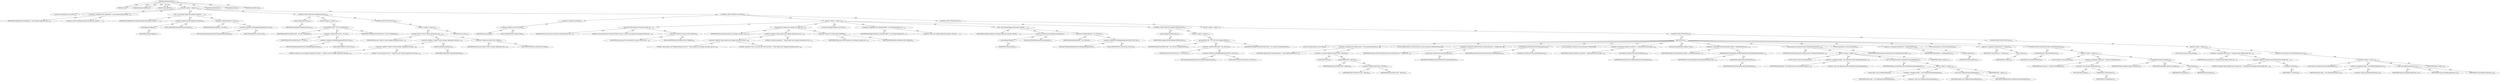 digraph "addVendorFiles" {  
"111669149719" [label = <(METHOD,addVendorFiles)<SUB>453</SUB>> ]
"115964117014" [label = <(PARAM,this)<SUB>453</SUB>> ]
"115964117044" [label = <(PARAM,Hashtable ejbFiles)<SUB>453</SUB>> ]
"115964117045" [label = <(PARAM,String ddPrefix)<SUB>453</SUB>> ]
"25769803801" [label = <(BLOCK,&lt;empty&gt;,&lt;empty&gt;)<SUB>453</SUB>> ]
"94489280515" [label = <(LOCAL,File weblogicDD: java.io.File)<SUB>454</SUB>> ]
"30064771168" [label = <(&lt;operator&gt;.assignment,File weblogicDD = new File(getConfig().descript...)<SUB>454</SUB>> ]
"68719476841" [label = <(IDENTIFIER,weblogicDD,File weblogicDD = new File(getConfig().descript...)<SUB>454</SUB>> ]
"30064771169" [label = <(&lt;operator&gt;.alloc,new File(getConfig().descriptorDir, ddPrefix + ...)<SUB>454</SUB>> ]
"30064771170" [label = <(&lt;init&gt;,new File(getConfig().descriptorDir, ddPrefix + ...)<SUB>454</SUB>> ]
"68719476842" [label = <(IDENTIFIER,weblogicDD,new File(getConfig().descriptorDir, ddPrefix + ...)<SUB>454</SUB>> ]
"30064771171" [label = <(&lt;operator&gt;.fieldAccess,getConfig().descriptorDir)<SUB>454</SUB>> ]
"30064771172" [label = <(getConfig,getConfig())<SUB>454</SUB>> ]
"68719476760" [label = <(IDENTIFIER,this,getConfig())<SUB>454</SUB>> ]
"55834574892" [label = <(FIELD_IDENTIFIER,descriptorDir,descriptorDir)<SUB>454</SUB>> ]
"30064771173" [label = <(&lt;operator&gt;.addition,ddPrefix + WL_DD)<SUB>454</SUB>> ]
"68719476843" [label = <(IDENTIFIER,ddPrefix,ddPrefix + WL_DD)<SUB>454</SUB>> ]
"30064771174" [label = <(&lt;operator&gt;.fieldAccess,WeblogicDeploymentTool.WL_DD)<SUB>454</SUB>> ]
"180388626450" [label = <(TYPE_REF,WeblogicDeploymentTool,WeblogicDeploymentTool)<SUB>454</SUB>> ]
"55834574893" [label = <(FIELD_IDENTIFIER,WL_DD,WL_DD)<SUB>454</SUB>> ]
"47244640258" [label = <(CONTROL_STRUCTURE,IF,if (weblogicDD.exists()))<SUB>456</SUB>> ]
"30064771175" [label = <(exists,weblogicDD.exists())<SUB>456</SUB>> ]
"68719476844" [label = <(IDENTIFIER,weblogicDD,weblogicDD.exists())<SUB>456</SUB>> ]
"25769803802" [label = <(BLOCK,&lt;empty&gt;,&lt;empty&gt;)<SUB>456</SUB>> ]
"30064771176" [label = <(put,put(META_DIR + WL_DD, weblogicDD))<SUB>457</SUB>> ]
"68719476845" [label = <(IDENTIFIER,ejbFiles,put(META_DIR + WL_DD, weblogicDD))<SUB>457</SUB>> ]
"30064771177" [label = <(&lt;operator&gt;.addition,META_DIR + WL_DD)<SUB>457</SUB>> ]
"68719476846" [label = <(IDENTIFIER,META_DIR,META_DIR + WL_DD)<SUB>457</SUB>> ]
"30064771178" [label = <(&lt;operator&gt;.fieldAccess,WeblogicDeploymentTool.WL_DD)<SUB>457</SUB>> ]
"180388626451" [label = <(TYPE_REF,WeblogicDeploymentTool,WeblogicDeploymentTool)<SUB>457</SUB>> ]
"55834574894" [label = <(FIELD_IDENTIFIER,WL_DD,WL_DD)<SUB>457</SUB>> ]
"68719476847" [label = <(IDENTIFIER,weblogicDD,put(META_DIR + WL_DD, weblogicDD))<SUB>458</SUB>> ]
"47244640259" [label = <(CONTROL_STRUCTURE,ELSE,else)<SUB>459</SUB>> ]
"25769803803" [label = <(BLOCK,&lt;empty&gt;,&lt;empty&gt;)<SUB>459</SUB>> ]
"30064771179" [label = <(log,log(&quot;Unable to locate weblogic deployment descr...)<SUB>460</SUB>> ]
"68719476761" [label = <(IDENTIFIER,this,log(&quot;Unable to locate weblogic deployment descr...)<SUB>460</SUB>> ]
"30064771180" [label = <(&lt;operator&gt;.addition,&quot;Unable to locate weblogic deployment descripto...)<SUB>460</SUB>> ]
"30064771181" [label = <(&lt;operator&gt;.addition,&quot;Unable to locate weblogic deployment descripto...)<SUB>460</SUB>> ]
"90194313217" [label = <(LITERAL,&quot;Unable to locate weblogic deployment descripto...,&quot;Unable to locate weblogic deployment descripto...)<SUB>460</SUB>> ]
"90194313218" [label = <(LITERAL,&quot;It was expected to be in &quot;,&quot;Unable to locate weblogic deployment descripto...)<SUB>461</SUB>> ]
"30064771182" [label = <(getPath,weblogicDD.getPath())<SUB>462</SUB>> ]
"68719476848" [label = <(IDENTIFIER,weblogicDD,weblogicDD.getPath())<SUB>462</SUB>> ]
"30064771183" [label = <(&lt;operator&gt;.fieldAccess,Project.MSG_WARN)<SUB>462</SUB>> ]
"68719476849" [label = <(IDENTIFIER,Project,log(&quot;Unable to locate weblogic deployment descr...)<SUB>462</SUB>> ]
"55834574895" [label = <(FIELD_IDENTIFIER,MSG_WARN,MSG_WARN)<SUB>462</SUB>> ]
"146028888068" [label = <(RETURN,return;,return;)<SUB>463</SUB>> ]
"47244640260" [label = <(CONTROL_STRUCTURE,IF,if (!newCMP))<SUB>466</SUB>> ]
"30064771184" [label = <(&lt;operator&gt;.logicalNot,!newCMP)<SUB>466</SUB>> ]
"30064771185" [label = <(&lt;operator&gt;.fieldAccess,this.newCMP)<SUB>466</SUB>> ]
"68719476850" [label = <(IDENTIFIER,this,!newCMP)> ]
"55834574896" [label = <(FIELD_IDENTIFIER,newCMP,newCMP)<SUB>466</SUB>> ]
"25769803804" [label = <(BLOCK,&lt;empty&gt;,&lt;empty&gt;)<SUB>466</SUB>> ]
"30064771186" [label = <(log,log(&quot;The old method for locating CMP files has ...)<SUB>467</SUB>> ]
"68719476762" [label = <(IDENTIFIER,this,log(&quot;The old method for locating CMP files has ...)<SUB>467</SUB>> ]
"90194313219" [label = <(LITERAL,&quot;The old method for locating CMP files has been...,log(&quot;The old method for locating CMP files has ...)<SUB>467</SUB>> ]
"30064771187" [label = <(&lt;operator&gt;.fieldAccess,Project.MSG_VERBOSE)<SUB>467</SUB>> ]
"68719476851" [label = <(IDENTIFIER,Project,log(&quot;The old method for locating CMP files has ...)<SUB>467</SUB>> ]
"55834574897" [label = <(FIELD_IDENTIFIER,MSG_VERBOSE,MSG_VERBOSE)<SUB>467</SUB>> ]
"30064771188" [label = <(log,log(&quot;Please adjust your weblogic descriptor and...)<SUB>468</SUB>> ]
"68719476763" [label = <(IDENTIFIER,this,log(&quot;Please adjust your weblogic descriptor and...)<SUB>468</SUB>> ]
"30064771189" [label = <(&lt;operator&gt;.addition,&quot;Please adjust your weblogic descriptor and set...)<SUB>468</SUB>> ]
"30064771190" [label = <(&lt;operator&gt;.addition,&quot;Please adjust your weblogic descriptor and set...)<SUB>468</SUB>> ]
"90194313220" [label = <(LITERAL,&quot;Please adjust your weblogic descriptor and set &quot;,&quot;Please adjust your weblogic descriptor and set...)<SUB>468</SUB>> ]
"90194313221" [label = <(LITERAL,&quot;newCMP=\&quot;true\&quot; to use the new CMP descriptor &quot;,&quot;Please adjust your weblogic descriptor and set...)<SUB>469</SUB>> ]
"90194313222" [label = <(LITERAL,&quot;inclusion mechanism. &quot;,&quot;Please adjust your weblogic descriptor and set...)<SUB>470</SUB>> ]
"30064771191" [label = <(&lt;operator&gt;.fieldAccess,Project.MSG_VERBOSE)<SUB>470</SUB>> ]
"68719476852" [label = <(IDENTIFIER,Project,log(&quot;Please adjust your weblogic descriptor and...)<SUB>470</SUB>> ]
"55834574898" [label = <(FIELD_IDENTIFIER,MSG_VERBOSE,MSG_VERBOSE)<SUB>470</SUB>> ]
"94489280516" [label = <(LOCAL,File weblogicCMPDD: java.io.File)<SUB>472</SUB>> ]
"30064771192" [label = <(&lt;operator&gt;.assignment,File weblogicCMPDD = new File(getConfig().descr...)<SUB>472</SUB>> ]
"68719476853" [label = <(IDENTIFIER,weblogicCMPDD,File weblogicCMPDD = new File(getConfig().descr...)<SUB>472</SUB>> ]
"30064771193" [label = <(&lt;operator&gt;.alloc,new File(getConfig().descriptorDir, ddPrefix + ...)<SUB>472</SUB>> ]
"30064771194" [label = <(&lt;init&gt;,new File(getConfig().descriptorDir, ddPrefix + ...)<SUB>472</SUB>> ]
"68719476854" [label = <(IDENTIFIER,weblogicCMPDD,new File(getConfig().descriptorDir, ddPrefix + ...)<SUB>472</SUB>> ]
"30064771195" [label = <(&lt;operator&gt;.fieldAccess,getConfig().descriptorDir)<SUB>472</SUB>> ]
"30064771196" [label = <(getConfig,getConfig())<SUB>472</SUB>> ]
"68719476764" [label = <(IDENTIFIER,this,getConfig())<SUB>472</SUB>> ]
"55834574899" [label = <(FIELD_IDENTIFIER,descriptorDir,descriptorDir)<SUB>472</SUB>> ]
"30064771197" [label = <(&lt;operator&gt;.addition,ddPrefix + WL_CMP_DD)<SUB>472</SUB>> ]
"68719476855" [label = <(IDENTIFIER,ddPrefix,ddPrefix + WL_CMP_DD)<SUB>472</SUB>> ]
"30064771198" [label = <(&lt;operator&gt;.fieldAccess,WeblogicDeploymentTool.WL_CMP_DD)<SUB>472</SUB>> ]
"180388626452" [label = <(TYPE_REF,WeblogicDeploymentTool,WeblogicDeploymentTool)<SUB>472</SUB>> ]
"55834574900" [label = <(FIELD_IDENTIFIER,WL_CMP_DD,WL_CMP_DD)<SUB>472</SUB>> ]
"47244640261" [label = <(CONTROL_STRUCTURE,IF,if (weblogicCMPDD.exists()))<SUB>474</SUB>> ]
"30064771199" [label = <(exists,weblogicCMPDD.exists())<SUB>474</SUB>> ]
"68719476856" [label = <(IDENTIFIER,weblogicCMPDD,weblogicCMPDD.exists())<SUB>474</SUB>> ]
"25769803805" [label = <(BLOCK,&lt;empty&gt;,&lt;empty&gt;)<SUB>474</SUB>> ]
"30064771200" [label = <(put,put(META_DIR + WL_CMP_DD, weblogicCMPDD))<SUB>475</SUB>> ]
"68719476857" [label = <(IDENTIFIER,ejbFiles,put(META_DIR + WL_CMP_DD, weblogicCMPDD))<SUB>475</SUB>> ]
"30064771201" [label = <(&lt;operator&gt;.addition,META_DIR + WL_CMP_DD)<SUB>475</SUB>> ]
"68719476858" [label = <(IDENTIFIER,META_DIR,META_DIR + WL_CMP_DD)<SUB>475</SUB>> ]
"30064771202" [label = <(&lt;operator&gt;.fieldAccess,WeblogicDeploymentTool.WL_CMP_DD)<SUB>475</SUB>> ]
"180388626453" [label = <(TYPE_REF,WeblogicDeploymentTool,WeblogicDeploymentTool)<SUB>475</SUB>> ]
"55834574901" [label = <(FIELD_IDENTIFIER,WL_CMP_DD,WL_CMP_DD)<SUB>475</SUB>> ]
"68719476859" [label = <(IDENTIFIER,weblogicCMPDD,put(META_DIR + WL_CMP_DD, weblogicCMPDD))<SUB>476</SUB>> ]
"47244640262" [label = <(CONTROL_STRUCTURE,ELSE,else)<SUB>478</SUB>> ]
"25769803806" [label = <(BLOCK,&lt;empty&gt;,&lt;empty&gt;)<SUB>478</SUB>> ]
"47244640263" [label = <(CONTROL_STRUCTURE,TRY,try)<SUB>483</SUB>> ]
"25769803807" [label = <(BLOCK,try,try)<SUB>483</SUB>> ]
"94489280517" [label = <(LOCAL,File ejbDescriptor: java.io.File)<SUB>484</SUB>> ]
"30064771203" [label = <(&lt;operator&gt;.assignment,File ejbDescriptor = (File) ejbFiles.get(META_D...)<SUB>484</SUB>> ]
"68719476860" [label = <(IDENTIFIER,ejbDescriptor,File ejbDescriptor = (File) ejbFiles.get(META_D...)<SUB>484</SUB>> ]
"30064771204" [label = <(&lt;operator&gt;.cast,(File) ejbFiles.get(META_DIR + EJB_DD))<SUB>484</SUB>> ]
"180388626454" [label = <(TYPE_REF,File,File)<SUB>484</SUB>> ]
"30064771205" [label = <(get,get(META_DIR + EJB_DD))<SUB>484</SUB>> ]
"68719476861" [label = <(IDENTIFIER,ejbFiles,get(META_DIR + EJB_DD))<SUB>484</SUB>> ]
"30064771206" [label = <(&lt;operator&gt;.addition,META_DIR + EJB_DD)<SUB>484</SUB>> ]
"68719476862" [label = <(IDENTIFIER,META_DIR,META_DIR + EJB_DD)<SUB>484</SUB>> ]
"68719476863" [label = <(IDENTIFIER,EJB_DD,META_DIR + EJB_DD)<SUB>484</SUB>> ]
"94489280518" [label = <(LOCAL,SAXParserFactory saxParserFactory: javax.xml.parsers.SAXParserFactory)<SUB>485</SUB>> ]
"30064771207" [label = <(&lt;operator&gt;.assignment,SAXParserFactory saxParserFactory = SAXParserFa...)<SUB>485</SUB>> ]
"68719476864" [label = <(IDENTIFIER,saxParserFactory,SAXParserFactory saxParserFactory = SAXParserFa...)<SUB>485</SUB>> ]
"30064771208" [label = <(newInstance,SAXParserFactory.newInstance())<SUB>485</SUB>> ]
"68719476865" [label = <(IDENTIFIER,SAXParserFactory,SAXParserFactory.newInstance())<SUB>485</SUB>> ]
"30064771209" [label = <(setValidating,saxParserFactory.setValidating(true))<SUB>487</SUB>> ]
"68719476866" [label = <(IDENTIFIER,saxParserFactory,saxParserFactory.setValidating(true))<SUB>487</SUB>> ]
"90194313223" [label = <(LITERAL,true,saxParserFactory.setValidating(true))<SUB>487</SUB>> ]
"94489280519" [label = <(LOCAL,SAXParser saxParser: javax.xml.parsers.SAXParser)<SUB>489</SUB>> ]
"30064771210" [label = <(&lt;operator&gt;.assignment,SAXParser saxParser = saxParserFactory.newSAXPa...)<SUB>489</SUB>> ]
"68719476867" [label = <(IDENTIFIER,saxParser,SAXParser saxParser = saxParserFactory.newSAXPa...)<SUB>489</SUB>> ]
"30064771211" [label = <(newSAXParser,saxParserFactory.newSAXParser())<SUB>489</SUB>> ]
"68719476868" [label = <(IDENTIFIER,saxParserFactory,saxParserFactory.newSAXParser())<SUB>489</SUB>> ]
"94489280520" [label = <(LOCAL,DescriptorHandler handler: ANY)<SUB>490</SUB>> ]
"30064771212" [label = <(&lt;operator&gt;.assignment,DescriptorHandler handler = getWeblogicDescript...)<SUB>490</SUB>> ]
"68719476869" [label = <(IDENTIFIER,handler,DescriptorHandler handler = getWeblogicDescript...)<SUB>490</SUB>> ]
"30064771213" [label = <(getWeblogicDescriptorHandler,this.getWeblogicDescriptorHandler(ejbDescriptor...)<SUB>491</SUB>> ]
"68719476765" [label = <(IDENTIFIER,this,this.getWeblogicDescriptorHandler(ejbDescriptor...)<SUB>491</SUB>> ]
"30064771214" [label = <(getParentFile,ejbDescriptor.getParentFile())<SUB>491</SUB>> ]
"68719476870" [label = <(IDENTIFIER,ejbDescriptor,ejbDescriptor.getParentFile())<SUB>491</SUB>> ]
"30064771215" [label = <(parse,parse(new InputSource(new FileInputStream(weblo...)<SUB>493</SUB>> ]
"68719476871" [label = <(IDENTIFIER,saxParser,parse(new InputSource(new FileInputStream(weblo...)<SUB>493</SUB>> ]
"25769803808" [label = <(BLOCK,&lt;empty&gt;,&lt;empty&gt;)<SUB>493</SUB>> ]
"94489280521" [label = <(LOCAL,$obj0: org.xml.sax.InputSource)<SUB>493</SUB>> ]
"30064771216" [label = <(&lt;operator&gt;.assignment,$obj0 = new InputSource(new FileInputStream(web...)<SUB>493</SUB>> ]
"68719476872" [label = <(IDENTIFIER,$obj0,$obj0 = new InputSource(new FileInputStream(web...)<SUB>493</SUB>> ]
"30064771217" [label = <(&lt;operator&gt;.alloc,new InputSource(new FileInputStream(weblogicDD)))<SUB>493</SUB>> ]
"30064771218" [label = <(&lt;init&gt;,new InputSource(new FileInputStream(weblogicDD)))<SUB>493</SUB>> ]
"68719476873" [label = <(IDENTIFIER,$obj0,new InputSource(new FileInputStream(weblogicDD)))<SUB>493</SUB>> ]
"25769803809" [label = <(BLOCK,&lt;empty&gt;,&lt;empty&gt;)<SUB>494</SUB>> ]
"94489280522" [label = <(LOCAL,$obj1: java.io.FileInputStream)<SUB>494</SUB>> ]
"30064771219" [label = <(&lt;operator&gt;.assignment,$obj1 = new FileInputStream(weblogicDD))<SUB>494</SUB>> ]
"68719476874" [label = <(IDENTIFIER,$obj1,$obj1 = new FileInputStream(weblogicDD))<SUB>494</SUB>> ]
"30064771220" [label = <(&lt;operator&gt;.alloc,new FileInputStream(weblogicDD))<SUB>494</SUB>> ]
"30064771221" [label = <(&lt;init&gt;,new FileInputStream(weblogicDD))<SUB>494</SUB>> ]
"68719476875" [label = <(IDENTIFIER,$obj1,new FileInputStream(weblogicDD))<SUB>494</SUB>> ]
"68719476876" [label = <(IDENTIFIER,weblogicDD,new FileInputStream(weblogicDD))<SUB>494</SUB>> ]
"68719476877" [label = <(IDENTIFIER,$obj1,&lt;empty&gt;)<SUB>494</SUB>> ]
"68719476878" [label = <(IDENTIFIER,$obj0,&lt;empty&gt;)<SUB>493</SUB>> ]
"68719476879" [label = <(IDENTIFIER,handler,parse(new InputSource(new FileInputStream(weblo...)<SUB>495</SUB>> ]
"94489280523" [label = <(LOCAL,Hashtable ht: java.util.Hashtable)<SUB>497</SUB>> ]
"30064771222" [label = <(&lt;operator&gt;.assignment,Hashtable ht = handler.getFiles())<SUB>497</SUB>> ]
"68719476880" [label = <(IDENTIFIER,ht,Hashtable ht = handler.getFiles())<SUB>497</SUB>> ]
"30064771223" [label = <(getFiles,getFiles())<SUB>497</SUB>> ]
"68719476881" [label = <(IDENTIFIER,handler,getFiles())<SUB>497</SUB>> ]
"94489280524" [label = <(LOCAL,Enumeration e: java.util.Enumeration)<SUB>498</SUB>> ]
"30064771224" [label = <(&lt;operator&gt;.assignment,Enumeration e = ht.keys())<SUB>498</SUB>> ]
"68719476882" [label = <(IDENTIFIER,e,Enumeration e = ht.keys())<SUB>498</SUB>> ]
"30064771225" [label = <(keys,ht.keys())<SUB>498</SUB>> ]
"68719476883" [label = <(IDENTIFIER,ht,ht.keys())<SUB>498</SUB>> ]
"47244640264" [label = <(CONTROL_STRUCTURE,WHILE,while (e.hasMoreElements()))<SUB>500</SUB>> ]
"30064771226" [label = <(hasMoreElements,e.hasMoreElements())<SUB>500</SUB>> ]
"68719476884" [label = <(IDENTIFIER,e,e.hasMoreElements())<SUB>500</SUB>> ]
"25769803810" [label = <(BLOCK,&lt;empty&gt;,&lt;empty&gt;)<SUB>500</SUB>> ]
"94489280525" [label = <(LOCAL,String key: java.lang.String)<SUB>501</SUB>> ]
"30064771227" [label = <(&lt;operator&gt;.assignment,String key = (String) e.nextElement())<SUB>501</SUB>> ]
"68719476885" [label = <(IDENTIFIER,key,String key = (String) e.nextElement())<SUB>501</SUB>> ]
"30064771228" [label = <(&lt;operator&gt;.cast,(String) e.nextElement())<SUB>501</SUB>> ]
"180388626455" [label = <(TYPE_REF,String,String)<SUB>501</SUB>> ]
"30064771229" [label = <(nextElement,e.nextElement())<SUB>501</SUB>> ]
"68719476886" [label = <(IDENTIFIER,e,e.nextElement())<SUB>501</SUB>> ]
"30064771230" [label = <(put,ejbFiles.put(key, ht.get(key)))<SUB>503</SUB>> ]
"68719476887" [label = <(IDENTIFIER,ejbFiles,ejbFiles.put(key, ht.get(key)))<SUB>503</SUB>> ]
"68719476888" [label = <(IDENTIFIER,key,ejbFiles.put(key, ht.get(key)))<SUB>503</SUB>> ]
"30064771231" [label = <(get,ht.get(key))<SUB>503</SUB>> ]
"68719476889" [label = <(IDENTIFIER,ht,ht.get(key))<SUB>503</SUB>> ]
"68719476890" [label = <(IDENTIFIER,key,ht.get(key))<SUB>503</SUB>> ]
"47244640265" [label = <(CONTROL_STRUCTURE,CATCH,catch)<SUB>505</SUB>> ]
"25769803811" [label = <(BLOCK,&lt;empty&gt;,&lt;empty&gt;)<SUB>505</SUB>> ]
"94489280526" [label = <(LOCAL,String msg: java.lang.String)<SUB>506</SUB>> ]
"30064771232" [label = <(&lt;operator&gt;.assignment,String msg = &quot;Exception while adding Vendor spe...)<SUB>506</SUB>> ]
"68719476891" [label = <(IDENTIFIER,msg,String msg = &quot;Exception while adding Vendor spe...)<SUB>506</SUB>> ]
"30064771233" [label = <(&lt;operator&gt;.addition,&quot;Exception while adding Vendor specific files: ...)<SUB>506</SUB>> ]
"90194313224" [label = <(LITERAL,&quot;Exception while adding Vendor specific files: &quot;,&quot;Exception while adding Vendor specific files: ...)<SUB>506</SUB>> ]
"30064771234" [label = <(toString,e.toString())<SUB>506</SUB>> ]
"68719476892" [label = <(IDENTIFIER,e,e.toString())<SUB>506</SUB>> ]
"30064771235" [label = <(&lt;operator&gt;.throw,throw new BuildException(msg, e);)<SUB>508</SUB>> ]
"25769803812" [label = <(BLOCK,&lt;empty&gt;,&lt;empty&gt;)<SUB>508</SUB>> ]
"94489280527" [label = <(LOCAL,$obj2: org.apache.tools.ant.BuildException)<SUB>508</SUB>> ]
"30064771236" [label = <(&lt;operator&gt;.assignment,$obj2 = new BuildException(msg, e))<SUB>508</SUB>> ]
"68719476893" [label = <(IDENTIFIER,$obj2,$obj2 = new BuildException(msg, e))<SUB>508</SUB>> ]
"30064771237" [label = <(&lt;operator&gt;.alloc,new BuildException(msg, e))<SUB>508</SUB>> ]
"30064771238" [label = <(&lt;init&gt;,new BuildException(msg, e))<SUB>508</SUB>> ]
"68719476894" [label = <(IDENTIFIER,$obj2,new BuildException(msg, e))<SUB>508</SUB>> ]
"68719476895" [label = <(IDENTIFIER,msg,new BuildException(msg, e))<SUB>508</SUB>> ]
"68719476896" [label = <(IDENTIFIER,e,new BuildException(msg, e))<SUB>508</SUB>> ]
"68719476897" [label = <(IDENTIFIER,$obj2,&lt;empty&gt;)<SUB>508</SUB>> ]
"133143986273" [label = <(MODIFIER,PROTECTED)> ]
"133143986274" [label = <(MODIFIER,VIRTUAL)> ]
"128849018903" [label = <(METHOD_RETURN,void)<SUB>453</SUB>> ]
  "111669149719" -> "115964117014"  [ label = "AST: "] 
  "111669149719" -> "115964117044"  [ label = "AST: "] 
  "111669149719" -> "115964117045"  [ label = "AST: "] 
  "111669149719" -> "25769803801"  [ label = "AST: "] 
  "111669149719" -> "133143986273"  [ label = "AST: "] 
  "111669149719" -> "133143986274"  [ label = "AST: "] 
  "111669149719" -> "128849018903"  [ label = "AST: "] 
  "25769803801" -> "94489280515"  [ label = "AST: "] 
  "25769803801" -> "30064771168"  [ label = "AST: "] 
  "25769803801" -> "30064771170"  [ label = "AST: "] 
  "25769803801" -> "47244640258"  [ label = "AST: "] 
  "25769803801" -> "47244640260"  [ label = "AST: "] 
  "30064771168" -> "68719476841"  [ label = "AST: "] 
  "30064771168" -> "30064771169"  [ label = "AST: "] 
  "30064771170" -> "68719476842"  [ label = "AST: "] 
  "30064771170" -> "30064771171"  [ label = "AST: "] 
  "30064771170" -> "30064771173"  [ label = "AST: "] 
  "30064771171" -> "30064771172"  [ label = "AST: "] 
  "30064771171" -> "55834574892"  [ label = "AST: "] 
  "30064771172" -> "68719476760"  [ label = "AST: "] 
  "30064771173" -> "68719476843"  [ label = "AST: "] 
  "30064771173" -> "30064771174"  [ label = "AST: "] 
  "30064771174" -> "180388626450"  [ label = "AST: "] 
  "30064771174" -> "55834574893"  [ label = "AST: "] 
  "47244640258" -> "30064771175"  [ label = "AST: "] 
  "47244640258" -> "25769803802"  [ label = "AST: "] 
  "47244640258" -> "47244640259"  [ label = "AST: "] 
  "30064771175" -> "68719476844"  [ label = "AST: "] 
  "25769803802" -> "30064771176"  [ label = "AST: "] 
  "30064771176" -> "68719476845"  [ label = "AST: "] 
  "30064771176" -> "30064771177"  [ label = "AST: "] 
  "30064771176" -> "68719476847"  [ label = "AST: "] 
  "30064771177" -> "68719476846"  [ label = "AST: "] 
  "30064771177" -> "30064771178"  [ label = "AST: "] 
  "30064771178" -> "180388626451"  [ label = "AST: "] 
  "30064771178" -> "55834574894"  [ label = "AST: "] 
  "47244640259" -> "25769803803"  [ label = "AST: "] 
  "25769803803" -> "30064771179"  [ label = "AST: "] 
  "25769803803" -> "146028888068"  [ label = "AST: "] 
  "30064771179" -> "68719476761"  [ label = "AST: "] 
  "30064771179" -> "30064771180"  [ label = "AST: "] 
  "30064771179" -> "30064771183"  [ label = "AST: "] 
  "30064771180" -> "30064771181"  [ label = "AST: "] 
  "30064771180" -> "30064771182"  [ label = "AST: "] 
  "30064771181" -> "90194313217"  [ label = "AST: "] 
  "30064771181" -> "90194313218"  [ label = "AST: "] 
  "30064771182" -> "68719476848"  [ label = "AST: "] 
  "30064771183" -> "68719476849"  [ label = "AST: "] 
  "30064771183" -> "55834574895"  [ label = "AST: "] 
  "47244640260" -> "30064771184"  [ label = "AST: "] 
  "47244640260" -> "25769803804"  [ label = "AST: "] 
  "47244640260" -> "47244640262"  [ label = "AST: "] 
  "30064771184" -> "30064771185"  [ label = "AST: "] 
  "30064771185" -> "68719476850"  [ label = "AST: "] 
  "30064771185" -> "55834574896"  [ label = "AST: "] 
  "25769803804" -> "30064771186"  [ label = "AST: "] 
  "25769803804" -> "30064771188"  [ label = "AST: "] 
  "25769803804" -> "94489280516"  [ label = "AST: "] 
  "25769803804" -> "30064771192"  [ label = "AST: "] 
  "25769803804" -> "30064771194"  [ label = "AST: "] 
  "25769803804" -> "47244640261"  [ label = "AST: "] 
  "30064771186" -> "68719476762"  [ label = "AST: "] 
  "30064771186" -> "90194313219"  [ label = "AST: "] 
  "30064771186" -> "30064771187"  [ label = "AST: "] 
  "30064771187" -> "68719476851"  [ label = "AST: "] 
  "30064771187" -> "55834574897"  [ label = "AST: "] 
  "30064771188" -> "68719476763"  [ label = "AST: "] 
  "30064771188" -> "30064771189"  [ label = "AST: "] 
  "30064771188" -> "30064771191"  [ label = "AST: "] 
  "30064771189" -> "30064771190"  [ label = "AST: "] 
  "30064771189" -> "90194313222"  [ label = "AST: "] 
  "30064771190" -> "90194313220"  [ label = "AST: "] 
  "30064771190" -> "90194313221"  [ label = "AST: "] 
  "30064771191" -> "68719476852"  [ label = "AST: "] 
  "30064771191" -> "55834574898"  [ label = "AST: "] 
  "30064771192" -> "68719476853"  [ label = "AST: "] 
  "30064771192" -> "30064771193"  [ label = "AST: "] 
  "30064771194" -> "68719476854"  [ label = "AST: "] 
  "30064771194" -> "30064771195"  [ label = "AST: "] 
  "30064771194" -> "30064771197"  [ label = "AST: "] 
  "30064771195" -> "30064771196"  [ label = "AST: "] 
  "30064771195" -> "55834574899"  [ label = "AST: "] 
  "30064771196" -> "68719476764"  [ label = "AST: "] 
  "30064771197" -> "68719476855"  [ label = "AST: "] 
  "30064771197" -> "30064771198"  [ label = "AST: "] 
  "30064771198" -> "180388626452"  [ label = "AST: "] 
  "30064771198" -> "55834574900"  [ label = "AST: "] 
  "47244640261" -> "30064771199"  [ label = "AST: "] 
  "47244640261" -> "25769803805"  [ label = "AST: "] 
  "30064771199" -> "68719476856"  [ label = "AST: "] 
  "25769803805" -> "30064771200"  [ label = "AST: "] 
  "30064771200" -> "68719476857"  [ label = "AST: "] 
  "30064771200" -> "30064771201"  [ label = "AST: "] 
  "30064771200" -> "68719476859"  [ label = "AST: "] 
  "30064771201" -> "68719476858"  [ label = "AST: "] 
  "30064771201" -> "30064771202"  [ label = "AST: "] 
  "30064771202" -> "180388626453"  [ label = "AST: "] 
  "30064771202" -> "55834574901"  [ label = "AST: "] 
  "47244640262" -> "25769803806"  [ label = "AST: "] 
  "25769803806" -> "47244640263"  [ label = "AST: "] 
  "47244640263" -> "25769803807"  [ label = "AST: "] 
  "47244640263" -> "47244640265"  [ label = "AST: "] 
  "25769803807" -> "94489280517"  [ label = "AST: "] 
  "25769803807" -> "30064771203"  [ label = "AST: "] 
  "25769803807" -> "94489280518"  [ label = "AST: "] 
  "25769803807" -> "30064771207"  [ label = "AST: "] 
  "25769803807" -> "30064771209"  [ label = "AST: "] 
  "25769803807" -> "94489280519"  [ label = "AST: "] 
  "25769803807" -> "30064771210"  [ label = "AST: "] 
  "25769803807" -> "94489280520"  [ label = "AST: "] 
  "25769803807" -> "30064771212"  [ label = "AST: "] 
  "25769803807" -> "30064771215"  [ label = "AST: "] 
  "25769803807" -> "94489280523"  [ label = "AST: "] 
  "25769803807" -> "30064771222"  [ label = "AST: "] 
  "25769803807" -> "94489280524"  [ label = "AST: "] 
  "25769803807" -> "30064771224"  [ label = "AST: "] 
  "25769803807" -> "47244640264"  [ label = "AST: "] 
  "30064771203" -> "68719476860"  [ label = "AST: "] 
  "30064771203" -> "30064771204"  [ label = "AST: "] 
  "30064771204" -> "180388626454"  [ label = "AST: "] 
  "30064771204" -> "30064771205"  [ label = "AST: "] 
  "30064771205" -> "68719476861"  [ label = "AST: "] 
  "30064771205" -> "30064771206"  [ label = "AST: "] 
  "30064771206" -> "68719476862"  [ label = "AST: "] 
  "30064771206" -> "68719476863"  [ label = "AST: "] 
  "30064771207" -> "68719476864"  [ label = "AST: "] 
  "30064771207" -> "30064771208"  [ label = "AST: "] 
  "30064771208" -> "68719476865"  [ label = "AST: "] 
  "30064771209" -> "68719476866"  [ label = "AST: "] 
  "30064771209" -> "90194313223"  [ label = "AST: "] 
  "30064771210" -> "68719476867"  [ label = "AST: "] 
  "30064771210" -> "30064771211"  [ label = "AST: "] 
  "30064771211" -> "68719476868"  [ label = "AST: "] 
  "30064771212" -> "68719476869"  [ label = "AST: "] 
  "30064771212" -> "30064771213"  [ label = "AST: "] 
  "30064771213" -> "68719476765"  [ label = "AST: "] 
  "30064771213" -> "30064771214"  [ label = "AST: "] 
  "30064771214" -> "68719476870"  [ label = "AST: "] 
  "30064771215" -> "68719476871"  [ label = "AST: "] 
  "30064771215" -> "25769803808"  [ label = "AST: "] 
  "30064771215" -> "68719476879"  [ label = "AST: "] 
  "25769803808" -> "94489280521"  [ label = "AST: "] 
  "25769803808" -> "30064771216"  [ label = "AST: "] 
  "25769803808" -> "30064771218"  [ label = "AST: "] 
  "25769803808" -> "68719476878"  [ label = "AST: "] 
  "30064771216" -> "68719476872"  [ label = "AST: "] 
  "30064771216" -> "30064771217"  [ label = "AST: "] 
  "30064771218" -> "68719476873"  [ label = "AST: "] 
  "30064771218" -> "25769803809"  [ label = "AST: "] 
  "25769803809" -> "94489280522"  [ label = "AST: "] 
  "25769803809" -> "30064771219"  [ label = "AST: "] 
  "25769803809" -> "30064771221"  [ label = "AST: "] 
  "25769803809" -> "68719476877"  [ label = "AST: "] 
  "30064771219" -> "68719476874"  [ label = "AST: "] 
  "30064771219" -> "30064771220"  [ label = "AST: "] 
  "30064771221" -> "68719476875"  [ label = "AST: "] 
  "30064771221" -> "68719476876"  [ label = "AST: "] 
  "30064771222" -> "68719476880"  [ label = "AST: "] 
  "30064771222" -> "30064771223"  [ label = "AST: "] 
  "30064771223" -> "68719476881"  [ label = "AST: "] 
  "30064771224" -> "68719476882"  [ label = "AST: "] 
  "30064771224" -> "30064771225"  [ label = "AST: "] 
  "30064771225" -> "68719476883"  [ label = "AST: "] 
  "47244640264" -> "30064771226"  [ label = "AST: "] 
  "47244640264" -> "25769803810"  [ label = "AST: "] 
  "30064771226" -> "68719476884"  [ label = "AST: "] 
  "25769803810" -> "94489280525"  [ label = "AST: "] 
  "25769803810" -> "30064771227"  [ label = "AST: "] 
  "25769803810" -> "30064771230"  [ label = "AST: "] 
  "30064771227" -> "68719476885"  [ label = "AST: "] 
  "30064771227" -> "30064771228"  [ label = "AST: "] 
  "30064771228" -> "180388626455"  [ label = "AST: "] 
  "30064771228" -> "30064771229"  [ label = "AST: "] 
  "30064771229" -> "68719476886"  [ label = "AST: "] 
  "30064771230" -> "68719476887"  [ label = "AST: "] 
  "30064771230" -> "68719476888"  [ label = "AST: "] 
  "30064771230" -> "30064771231"  [ label = "AST: "] 
  "30064771231" -> "68719476889"  [ label = "AST: "] 
  "30064771231" -> "68719476890"  [ label = "AST: "] 
  "47244640265" -> "25769803811"  [ label = "AST: "] 
  "25769803811" -> "94489280526"  [ label = "AST: "] 
  "25769803811" -> "30064771232"  [ label = "AST: "] 
  "25769803811" -> "30064771235"  [ label = "AST: "] 
  "30064771232" -> "68719476891"  [ label = "AST: "] 
  "30064771232" -> "30064771233"  [ label = "AST: "] 
  "30064771233" -> "90194313224"  [ label = "AST: "] 
  "30064771233" -> "30064771234"  [ label = "AST: "] 
  "30064771234" -> "68719476892"  [ label = "AST: "] 
  "30064771235" -> "25769803812"  [ label = "AST: "] 
  "25769803812" -> "94489280527"  [ label = "AST: "] 
  "25769803812" -> "30064771236"  [ label = "AST: "] 
  "25769803812" -> "30064771238"  [ label = "AST: "] 
  "25769803812" -> "68719476897"  [ label = "AST: "] 
  "30064771236" -> "68719476893"  [ label = "AST: "] 
  "30064771236" -> "30064771237"  [ label = "AST: "] 
  "30064771238" -> "68719476894"  [ label = "AST: "] 
  "30064771238" -> "68719476895"  [ label = "AST: "] 
  "30064771238" -> "68719476896"  [ label = "AST: "] 
  "111669149719" -> "115964117014"  [ label = "DDG: "] 
  "111669149719" -> "115964117044"  [ label = "DDG: "] 
  "111669149719" -> "115964117045"  [ label = "DDG: "] 
}
